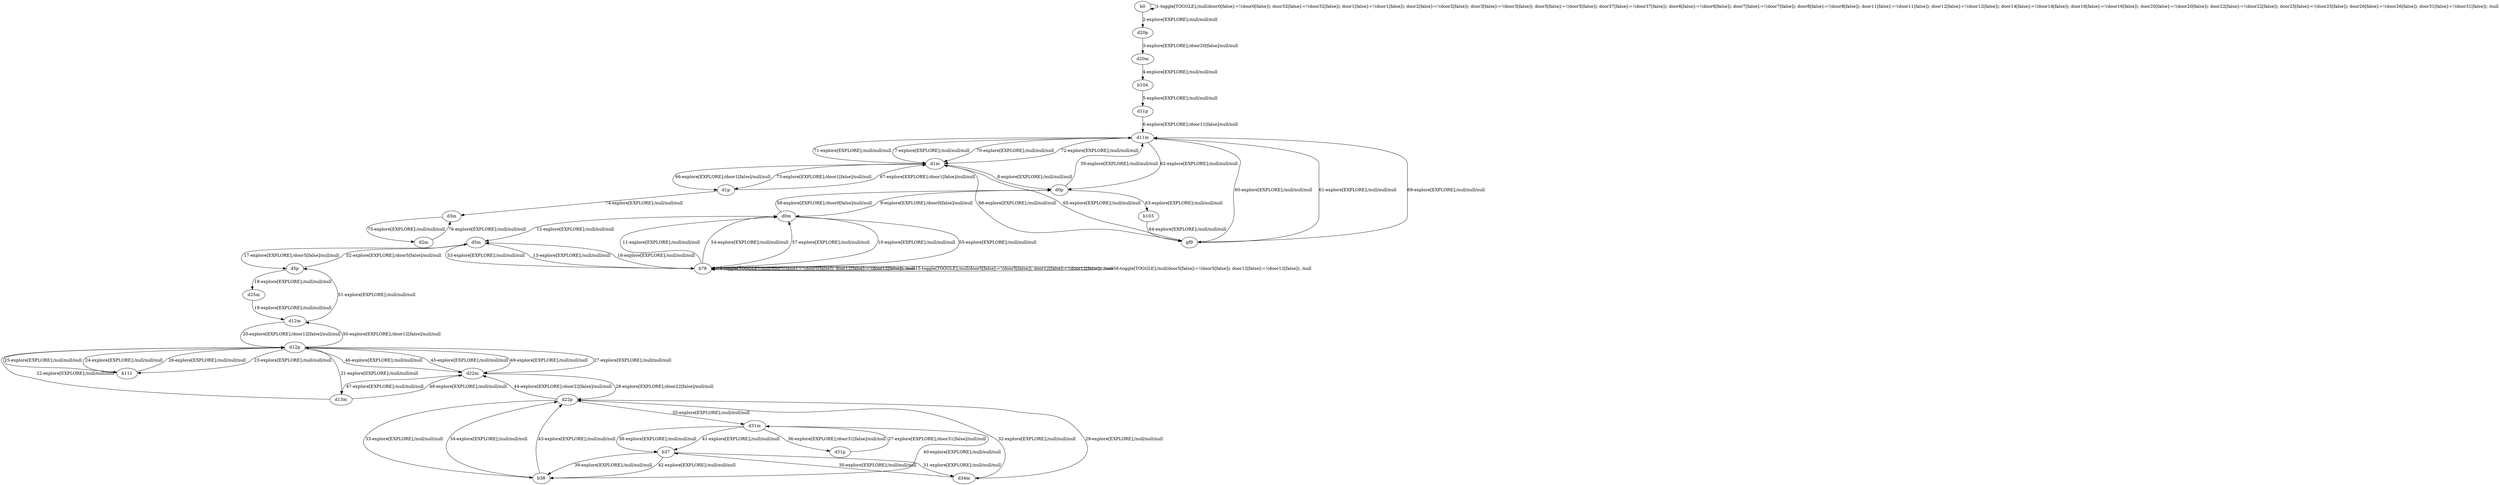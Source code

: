 # Total number of goals covered by this test: 6
# d22p --> d31m
# d31p --> d31m
# b37 --> d34m
# d31m --> d31p
# d22p --> b38
# d31m --> b37

digraph g {
"b0" -> "b0" [label = "1-toggle[TOGGLE];/null/door0[false]:=!(door0[false]); door32[false]:=!(door32[false]); door1[false]:=!(door1[false]); door2[false]:=!(door2[false]); door3[false]:=!(door3[false]); door5[false]:=!(door5[false]); door37[false]:=!(door37[false]); door6[false]:=!(door6[false]); door7[false]:=!(door7[false]); door8[false]:=!(door8[false]); door11[false]:=!(door11[false]); door12[false]:=!(door12[false]); door14[false]:=!(door14[false]); door16[false]:=!(door16[false]); door20[false]:=!(door20[false]); door22[false]:=!(door22[false]); door25[false]:=!(door25[false]); door26[false]:=!(door26[false]); door31[false]:=!(door31[false]); /null"];
"b0" -> "d20p" [label = "2-explore[EXPLORE];/null/null/null"];
"d20p" -> "d20m" [label = "3-explore[EXPLORE];/door20[false]/null/null"];
"d20m" -> "b104" [label = "4-explore[EXPLORE];/null/null/null"];
"b104" -> "d11p" [label = "5-explore[EXPLORE];/null/null/null"];
"d11p" -> "d11m" [label = "6-explore[EXPLORE];/door11[false]/null/null"];
"d11m" -> "d1m" [label = "7-explore[EXPLORE];/null/null/null"];
"d1m" -> "d0p" [label = "8-explore[EXPLORE];/null/null/null"];
"d0p" -> "d0m" [label = "9-explore[EXPLORE];/door0[false]/null/null"];
"d0m" -> "b78" [label = "10-explore[EXPLORE];/null/null/null"];
"b78" -> "d0m" [label = "11-explore[EXPLORE];/null/null/null"];
"d0m" -> "d5m" [label = "12-explore[EXPLORE];/null/null/null"];
"d5m" -> "b78" [label = "13-explore[EXPLORE];/null/null/null"];
"b78" -> "b78" [label = "14-toggle[TOGGLE];/null/door5[false]:=!(door5[false]); door12[false]:=!(door12[false]); /null"];
"b78" -> "b78" [label = "15-toggle[TOGGLE];/null/door5[false]:=!(door5[false]); door12[false]:=!(door12[false]); /null"];
"b78" -> "d5m" [label = "16-explore[EXPLORE];/null/null/null"];
"d5m" -> "d5p" [label = "17-explore[EXPLORE];/door5[false]/null/null"];
"d5p" -> "d25m" [label = "18-explore[EXPLORE];/null/null/null"];
"d25m" -> "d12m" [label = "19-explore[EXPLORE];/null/null/null"];
"d12m" -> "d12p" [label = "20-explore[EXPLORE];/door12[false]/null/null"];
"d12p" -> "d13m" [label = "21-explore[EXPLORE];/null/null/null"];
"d13m" -> "d12p" [label = "22-explore[EXPLORE];/null/null/null"];
"d12p" -> "b111" [label = "23-explore[EXPLORE];/null/null/null"];
"b111" -> "d12p" [label = "24-explore[EXPLORE];/null/null/null"];
"d12p" -> "b111" [label = "25-explore[EXPLORE];/null/null/null"];
"b111" -> "d12p" [label = "26-explore[EXPLORE];/null/null/null"];
"d12p" -> "d22m" [label = "27-explore[EXPLORE];/null/null/null"];
"d22m" -> "d22p" [label = "28-explore[EXPLORE];/door22[false]/null/null"];
"d22p" -> "d34m" [label = "29-explore[EXPLORE];/null/null/null"];
"d34m" -> "b37" [label = "30-explore[EXPLORE];/null/null/null"];
"b37" -> "d34m" [label = "31-explore[EXPLORE];/null/null/null"];
"d34m" -> "d22p" [label = "32-explore[EXPLORE];/null/null/null"];
"d22p" -> "b38" [label = "33-explore[EXPLORE];/null/null/null"];
"b38" -> "d22p" [label = "34-explore[EXPLORE];/null/null/null"];
"d22p" -> "d31m" [label = "35-explore[EXPLORE];/null/null/null"];
"d31m" -> "d31p" [label = "36-explore[EXPLORE];/door31[false]/null/null"];
"d31p" -> "d31m" [label = "37-explore[EXPLORE];/door31[false]/null/null"];
"d31m" -> "b37" [label = "38-explore[EXPLORE];/null/null/null"];
"b37" -> "b38" [label = "39-explore[EXPLORE];/null/null/null"];
"b38" -> "d31m" [label = "40-explore[EXPLORE];/null/null/null"];
"d31m" -> "b37" [label = "41-explore[EXPLORE];/null/null/null"];
"b37" -> "b38" [label = "42-explore[EXPLORE];/null/null/null"];
"b38" -> "d22p" [label = "43-explore[EXPLORE];/null/null/null"];
"d22p" -> "d22m" [label = "44-explore[EXPLORE];/door22[false]/null/null"];
"d22m" -> "d12p" [label = "45-explore[EXPLORE];/null/null/null"];
"d12p" -> "d22m" [label = "46-explore[EXPLORE];/null/null/null"];
"d22m" -> "d13m" [label = "47-explore[EXPLORE];/null/null/null"];
"d13m" -> "d22m" [label = "48-explore[EXPLORE];/null/null/null"];
"d22m" -> "d12p" [label = "49-explore[EXPLORE];/null/null/null"];
"d12p" -> "d12m" [label = "50-explore[EXPLORE];/door12[false]/null/null"];
"d12m" -> "d5p" [label = "51-explore[EXPLORE];/null/null/null"];
"d5p" -> "d5m" [label = "52-explore[EXPLORE];/door5[false]/null/null"];
"d5m" -> "b78" [label = "53-explore[EXPLORE];/null/null/null"];
"b78" -> "d0m" [label = "54-explore[EXPLORE];/null/null/null"];
"d0m" -> "b78" [label = "55-explore[EXPLORE];/null/null/null"];
"b78" -> "b78" [label = "56-toggle[TOGGLE];/null/door5[false]:=!(door5[false]); door12[false]:=!(door12[false]); /null"];
"b78" -> "d0m" [label = "57-explore[EXPLORE];/null/null/null"];
"d0m" -> "d0p" [label = "58-explore[EXPLORE];/door0[false]/null/null"];
"d0p" -> "d11m" [label = "59-explore[EXPLORE];/null/null/null"];
"d11m" -> "gf9" [label = "60-explore[EXPLORE];/null/null/null"];
"gf9" -> "d11m" [label = "61-explore[EXPLORE];/null/null/null"];
"d11m" -> "d0p" [label = "62-explore[EXPLORE];/null/null/null"];
"d0p" -> "b103" [label = "63-explore[EXPLORE];/null/null/null"];
"b103" -> "gf9" [label = "64-explore[EXPLORE];/null/null/null"];
"gf9" -> "d1m" [label = "65-explore[EXPLORE];/null/null/null"];
"d1m" -> "d1p" [label = "66-explore[EXPLORE];/door1[false]/null/null"];
"d1p" -> "d1m" [label = "67-explore[EXPLORE];/door1[false]/null/null"];
"d1m" -> "gf9" [label = "68-explore[EXPLORE];/null/null/null"];
"gf9" -> "d11m" [label = "69-explore[EXPLORE];/null/null/null"];
"d11m" -> "d1m" [label = "70-explore[EXPLORE];/null/null/null"];
"d1m" -> "d11m" [label = "71-explore[EXPLORE];/null/null/null"];
"d11m" -> "d1m" [label = "72-explore[EXPLORE];/null/null/null"];
"d1m" -> "d1p" [label = "73-explore[EXPLORE];/door1[false]/null/null"];
"d1p" -> "d3m" [label = "74-explore[EXPLORE];/null/null/null"];
"d3m" -> "d2m" [label = "75-explore[EXPLORE];/null/null/null"];
"d2m" -> "d3m" [label = "76-explore[EXPLORE];/null/null/null"];
}